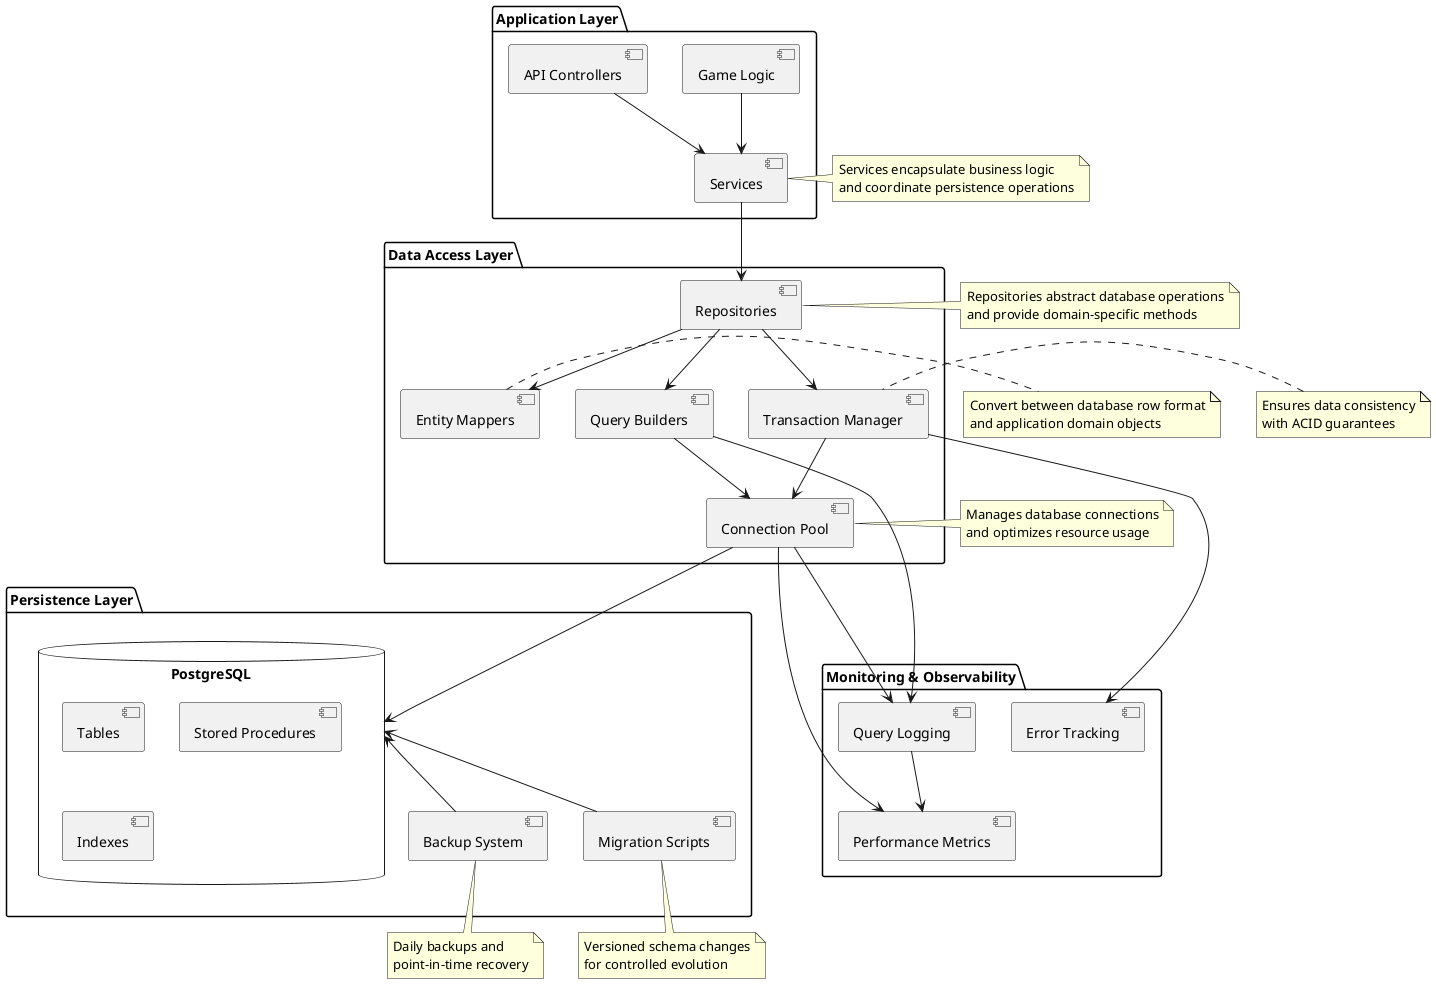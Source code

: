 @startuml Data Access Layer Architecture

' Styling and theme
skinparam backgroundColor white
skinparam componentStyle uml2
skinparam defaultFontName Arial
skinparam sequenceMessageAlign center

' Component definitions
package "Application Layer" {
  [Game Logic] as GameLogic
  [API Controllers] as APIControllers
  [Services] as Services
}

package "Data Access Layer" {
  [Repositories] as Repositories
  [Entity Mappers] as EntityMappers
  [Query Builders] as QueryBuilders
  [Connection Pool] as ConnectionPool
  [Transaction Manager] as TransactionManager
}

package "Persistence Layer" {
  database "PostgreSQL" as PostgreSQL {
    [Tables] as Tables
    [Stored Procedures] as StoredProcedures
    [Indexes] as Indexes
  }
  
  [Backup System] as BackupSystem
  [Migration Scripts] as MigrationScripts
}

package "Monitoring & Observability" {
  [Query Logging] as QueryLogging
  [Performance Metrics] as PerformanceMetrics
  [Error Tracking] as ErrorTracking
}

' Relationships and data flow
GameLogic --> Services
APIControllers --> Services
Services --> Repositories

Repositories --> EntityMappers
Repositories --> QueryBuilders
Repositories --> TransactionManager
QueryBuilders --> ConnectionPool
TransactionManager --> ConnectionPool
ConnectionPool --> PostgreSQL

PostgreSQL <-- MigrationScripts
PostgreSQL <-- BackupSystem

ConnectionPool --> QueryLogging
QueryBuilders --> QueryLogging
QueryLogging --> PerformanceMetrics
ConnectionPool --> PerformanceMetrics
TransactionManager --> ErrorTracking

' Interaction explanations
note right of Services
  Services encapsulate business logic
  and coordinate persistence operations
end note

note right of Repositories
  Repositories abstract database operations
  and provide domain-specific methods
end note

note right of EntityMappers
  Convert between database row format
  and application domain objects
end note

note left of ConnectionPool
  Manages database connections
  and optimizes resource usage
end note

note left of TransactionManager
  Ensures data consistency
  with ACID guarantees
end note

note bottom of MigrationScripts
  Versioned schema changes
  for controlled evolution
end note

note bottom of BackupSystem
  Daily backups and
  point-in-time recovery
end note

@enduml 